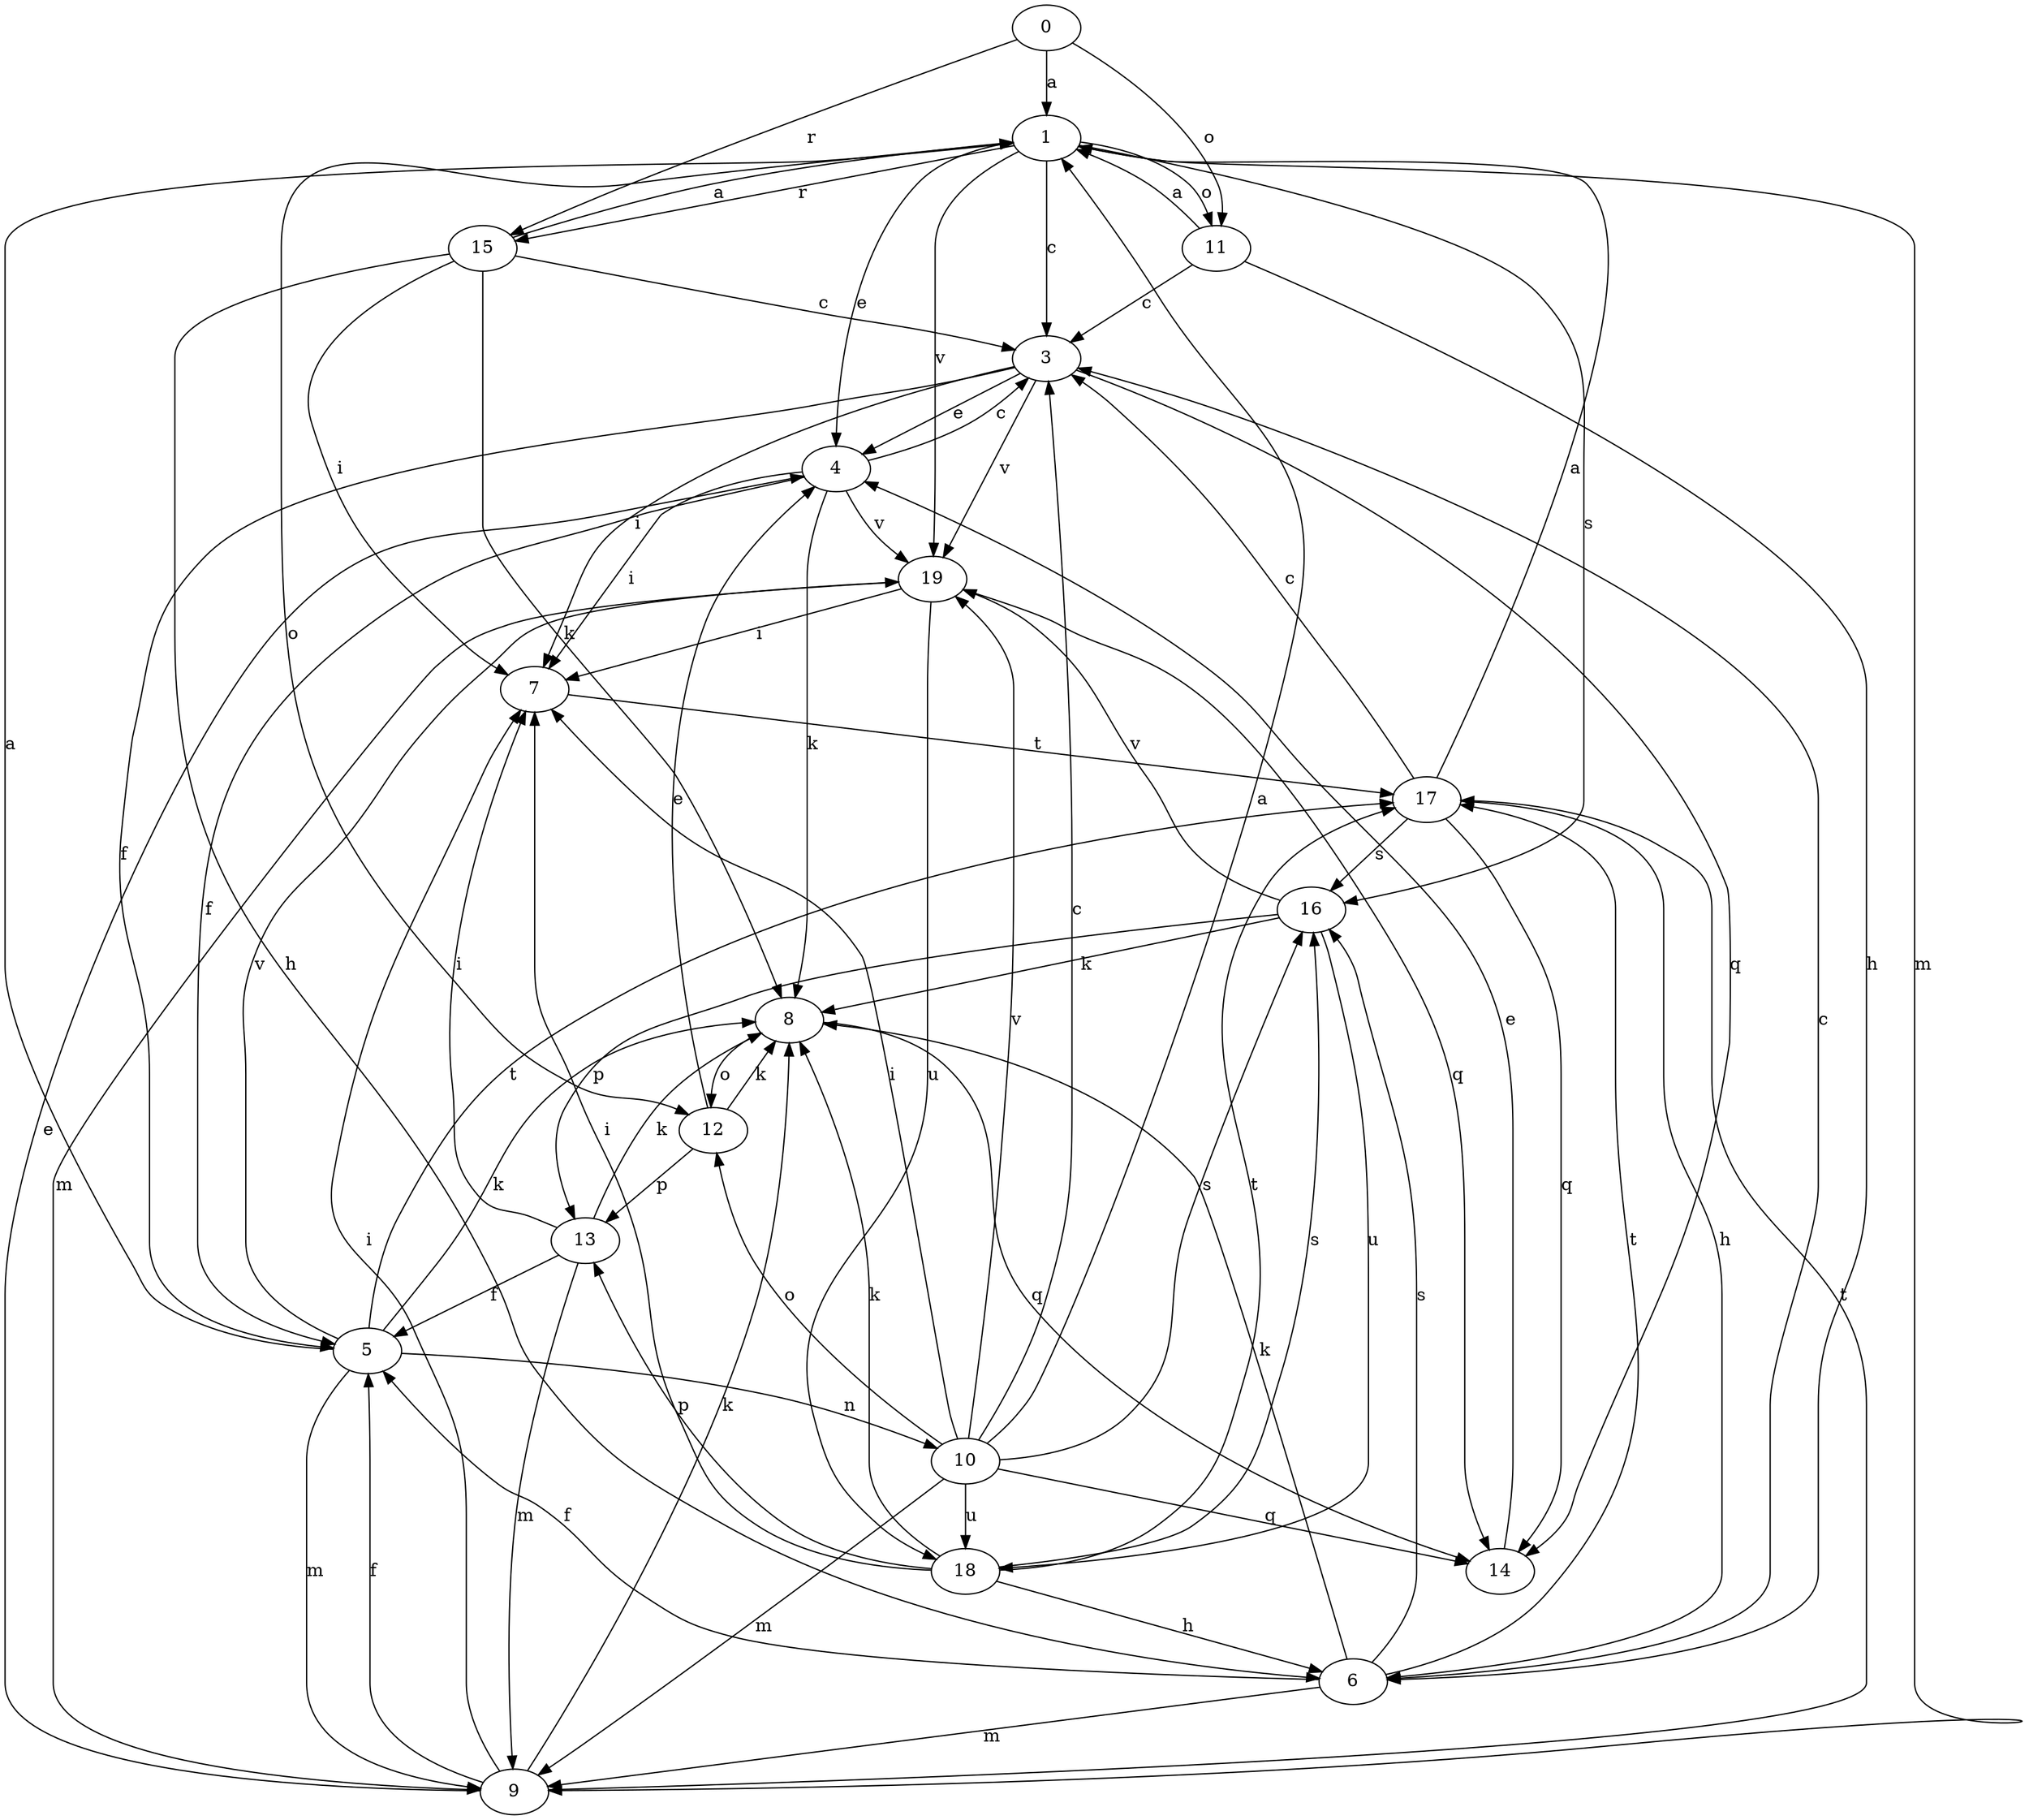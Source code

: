 strict digraph  {
0;
1;
3;
4;
5;
6;
7;
8;
9;
10;
11;
12;
13;
14;
15;
16;
17;
18;
19;
0 -> 1  [label=a];
0 -> 11  [label=o];
0 -> 15  [label=r];
1 -> 3  [label=c];
1 -> 4  [label=e];
1 -> 9  [label=m];
1 -> 11  [label=o];
1 -> 12  [label=o];
1 -> 15  [label=r];
1 -> 16  [label=s];
1 -> 19  [label=v];
3 -> 4  [label=e];
3 -> 5  [label=f];
3 -> 7  [label=i];
3 -> 14  [label=q];
3 -> 19  [label=v];
4 -> 3  [label=c];
4 -> 5  [label=f];
4 -> 7  [label=i];
4 -> 8  [label=k];
4 -> 19  [label=v];
5 -> 1  [label=a];
5 -> 8  [label=k];
5 -> 9  [label=m];
5 -> 10  [label=n];
5 -> 17  [label=t];
5 -> 19  [label=v];
6 -> 3  [label=c];
6 -> 5  [label=f];
6 -> 8  [label=k];
6 -> 9  [label=m];
6 -> 16  [label=s];
6 -> 17  [label=t];
7 -> 17  [label=t];
8 -> 12  [label=o];
8 -> 14  [label=q];
9 -> 4  [label=e];
9 -> 5  [label=f];
9 -> 7  [label=i];
9 -> 8  [label=k];
9 -> 17  [label=t];
10 -> 1  [label=a];
10 -> 3  [label=c];
10 -> 7  [label=i];
10 -> 9  [label=m];
10 -> 12  [label=o];
10 -> 14  [label=q];
10 -> 16  [label=s];
10 -> 18  [label=u];
10 -> 19  [label=v];
11 -> 1  [label=a];
11 -> 3  [label=c];
11 -> 6  [label=h];
12 -> 4  [label=e];
12 -> 8  [label=k];
12 -> 13  [label=p];
13 -> 5  [label=f];
13 -> 7  [label=i];
13 -> 8  [label=k];
13 -> 9  [label=m];
14 -> 4  [label=e];
15 -> 1  [label=a];
15 -> 3  [label=c];
15 -> 6  [label=h];
15 -> 7  [label=i];
15 -> 8  [label=k];
16 -> 8  [label=k];
16 -> 13  [label=p];
16 -> 18  [label=u];
16 -> 19  [label=v];
17 -> 1  [label=a];
17 -> 3  [label=c];
17 -> 6  [label=h];
17 -> 14  [label=q];
17 -> 16  [label=s];
18 -> 6  [label=h];
18 -> 7  [label=i];
18 -> 8  [label=k];
18 -> 13  [label=p];
18 -> 16  [label=s];
18 -> 17  [label=t];
19 -> 7  [label=i];
19 -> 9  [label=m];
19 -> 14  [label=q];
19 -> 18  [label=u];
}
